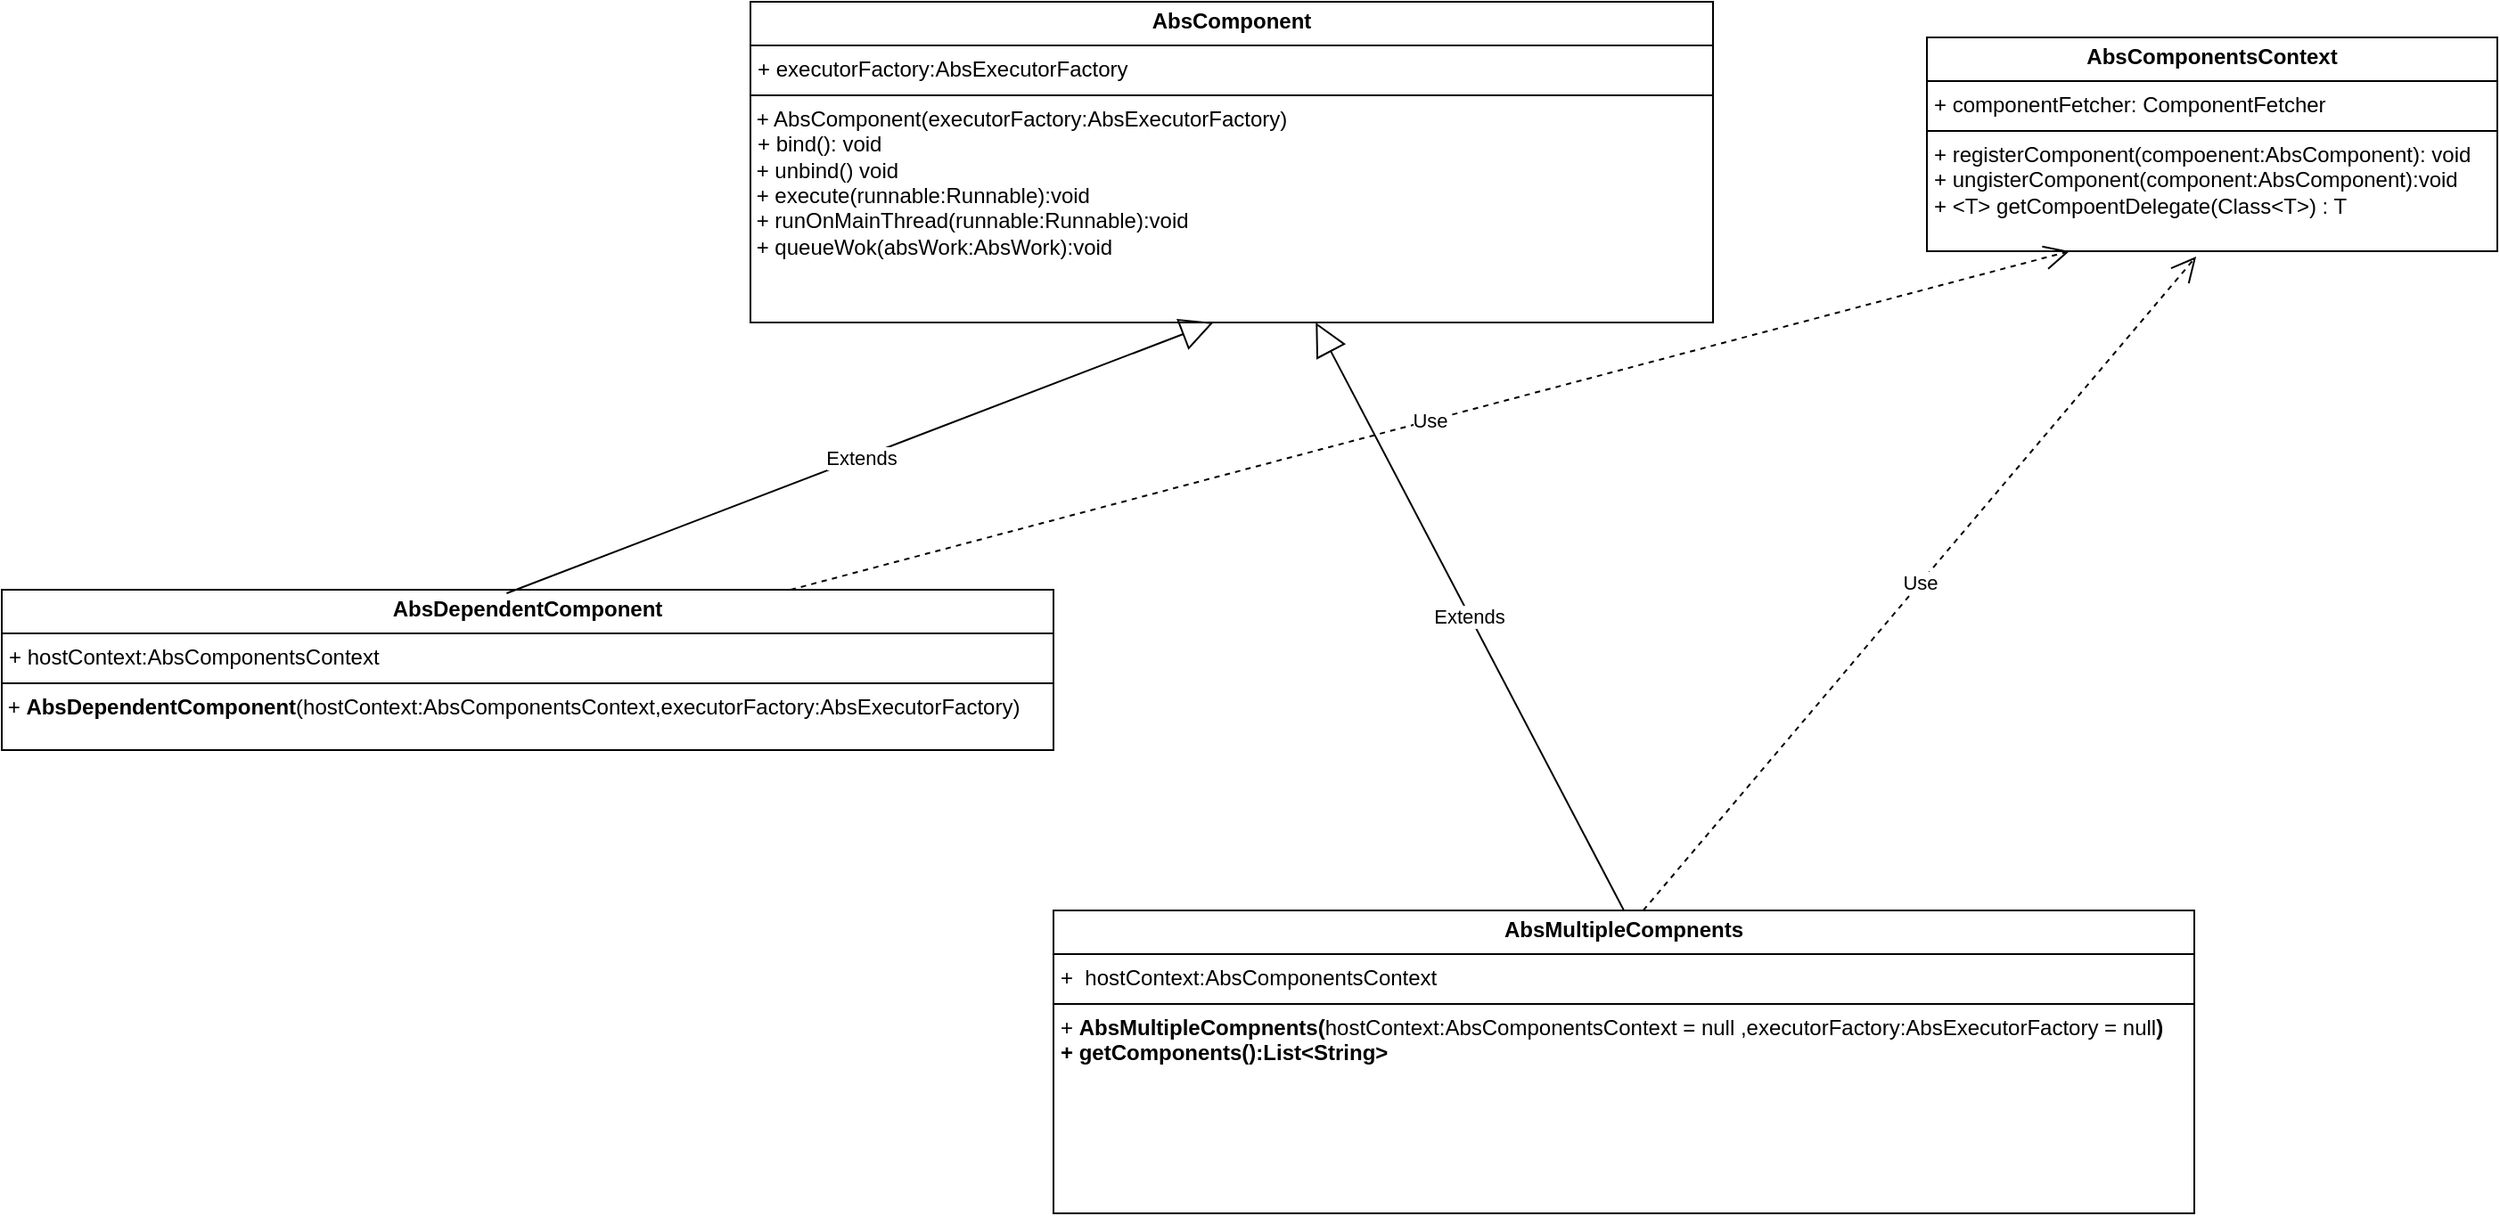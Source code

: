 <mxfile version="24.3.1" type="github">
  <diagram name="第 1 页" id="80joQyhOo5EZq3bWj2U3">
    <mxGraphModel dx="1678" dy="893" grid="1" gridSize="10" guides="1" tooltips="1" connect="1" arrows="1" fold="1" page="1" pageScale="1" pageWidth="1654" pageHeight="2336" math="0" shadow="0">
      <root>
        <mxCell id="0" />
        <mxCell id="1" parent="0" />
        <mxCell id="kex4DzC8fjRI16V1VYOr-6" value="&lt;p style=&quot;margin:0px;margin-top:4px;text-align:center;&quot;&gt;&lt;span style=&quot;font-weight: 700;&quot;&gt;AbsComponent&lt;/span&gt;&lt;br&gt;&lt;/p&gt;&lt;hr size=&quot;1&quot; style=&quot;border-style:solid;&quot;&gt;&lt;p style=&quot;margin:0px;margin-left:4px;&quot;&gt;&lt;span style=&quot;background-color: initial;&quot;&gt;+ executorFactory:&lt;/span&gt;&lt;span style=&quot;background-color: initial;&quot;&gt;AbsExecutorFactory&lt;/span&gt;&lt;br&gt;&lt;/p&gt;&lt;hr size=&quot;1&quot; style=&quot;border-style:solid;&quot;&gt;&lt;div&gt;&amp;nbsp;+ AbsComponent(executorFactory:AbsExecutorFactory)&lt;/div&gt;&lt;p style=&quot;margin:0px;margin-left:4px;&quot;&gt;+ bind(): void&lt;/p&gt;&lt;div&gt;&amp;nbsp;+ unbind() void&lt;/div&gt;&lt;div&gt;&amp;nbsp;+ execute(runnable:Runnable):void&lt;/div&gt;&lt;div&gt;&amp;nbsp;+ runOnMainThread(runnable:Runnable):void&lt;/div&gt;&lt;div&gt;&amp;nbsp;+ queueWok(absWork:AbsWork):void&lt;/div&gt;&lt;div&gt;&lt;br&gt;&lt;br&gt;&lt;/div&gt;" style="verticalAlign=top;align=left;overflow=fill;html=1;whiteSpace=wrap;" vertex="1" parent="1">
          <mxGeometry x="450" y="140" width="540" height="180" as="geometry" />
        </mxCell>
        <mxCell id="kex4DzC8fjRI16V1VYOr-7" value="&lt;p style=&quot;margin:0px;margin-top:4px;text-align:center;&quot;&gt;&lt;span style=&quot;font-weight: 700;&quot;&gt;AbsDependentComponent&lt;/span&gt;&lt;br&gt;&lt;/p&gt;&lt;hr size=&quot;1&quot; style=&quot;border-style:solid;&quot;&gt;&lt;p style=&quot;margin:0px;margin-left:4px;&quot;&gt;&lt;span style=&quot;background-color: initial; text-wrap: nowrap;&quot;&gt;+ hostContext:&lt;/span&gt;&lt;span style=&quot;background-color: initial;&quot;&gt;AbsComponentsContext&lt;/span&gt;&lt;/p&gt;&lt;hr size=&quot;1&quot; style=&quot;border-style:solid;&quot;&gt;&lt;div&gt;&amp;nbsp;+&amp;nbsp;&lt;span style=&quot;font-weight: 700; text-align: center;&quot;&gt;AbsDependentComponent&lt;/span&gt;(hostContext:AbsComponentsContext,executorFactory:AbsExecutorFactory)&lt;/div&gt;&lt;div&gt;&lt;br&gt;&lt;br&gt;&lt;/div&gt;" style="verticalAlign=top;align=left;overflow=fill;html=1;whiteSpace=wrap;" vertex="1" parent="1">
          <mxGeometry x="30" y="470" width="590" height="90" as="geometry" />
        </mxCell>
        <mxCell id="kex4DzC8fjRI16V1VYOr-8" value="Extends" style="endArrow=block;endSize=16;endFill=0;html=1;rounded=0;exitX=0.48;exitY=0.022;exitDx=0;exitDy=0;entryX=0.481;entryY=1;entryDx=0;entryDy=0;entryPerimeter=0;exitPerimeter=0;" edge="1" parent="1" source="kex4DzC8fjRI16V1VYOr-7" target="kex4DzC8fjRI16V1VYOr-6">
          <mxGeometry width="160" relative="1" as="geometry">
            <mxPoint x="372.02" y="451.08" as="sourcePoint" />
            <mxPoint x="367.98" y="300.0" as="targetPoint" />
          </mxGeometry>
        </mxCell>
        <mxCell id="kex4DzC8fjRI16V1VYOr-9" value="&lt;p style=&quot;margin:0px;margin-top:4px;text-align:center;&quot;&gt;&lt;b&gt;AbsComponentsContext&lt;/b&gt;&lt;/p&gt;&lt;hr size=&quot;1&quot; style=&quot;border-style:solid;&quot;&gt;&lt;p style=&quot;margin:0px;margin-left:4px;&quot;&gt;+ componentFetcher: ComponentFetcher&lt;/p&gt;&lt;hr size=&quot;1&quot; style=&quot;border-style:solid;&quot;&gt;&lt;p style=&quot;margin:0px;margin-left:4px;&quot;&gt;+ registerComponent(compoenent:AbsComponent): void&lt;/p&gt;&lt;p style=&quot;margin:0px;margin-left:4px;&quot;&gt;+ ungisterComponent(component:AbsComponent):void&lt;/p&gt;&lt;p style=&quot;margin:0px;margin-left:4px;&quot;&gt;+ &amp;lt;T&amp;gt; getCompoentDelegate(Class&amp;lt;T&amp;gt;) : T&lt;/p&gt;" style="verticalAlign=top;align=left;overflow=fill;html=1;whiteSpace=wrap;" vertex="1" parent="1">
          <mxGeometry x="1110" y="160" width="320" height="120" as="geometry" />
        </mxCell>
        <mxCell id="kex4DzC8fjRI16V1VYOr-10" value="&lt;p style=&quot;margin:0px;margin-top:4px;text-align:center;&quot;&gt;&lt;b&gt;AbsMultipleCompnents&lt;/b&gt;&lt;/p&gt;&lt;hr size=&quot;1&quot; style=&quot;border-style:solid;&quot;&gt;&lt;p style=&quot;margin:0px;margin-left:4px;&quot;&gt;+&amp;nbsp;&lt;span style=&quot;background-color: initial; text-wrap: nowrap;&quot;&gt;&amp;nbsp;hostContext:&lt;/span&gt;&lt;span style=&quot;background-color: initial;&quot;&gt;AbsComponentsContext&lt;/span&gt;&lt;/p&gt;&lt;hr size=&quot;1&quot; style=&quot;border-style:solid;&quot;&gt;&lt;p style=&quot;margin:0px;margin-left:4px;&quot;&gt;+&amp;nbsp;&lt;b style=&quot;background-color: initial; text-align: center;&quot;&gt;AbsMultipleCompnents(&lt;/b&gt;&lt;span style=&quot;background-color: initial;&quot;&gt;hostContext:AbsComponentsContext = null ,executorFactory:AbsExecutorFactory = null&lt;/span&gt;&lt;b style=&quot;background-color: initial; text-align: center;&quot;&gt;)&lt;/b&gt;&lt;/p&gt;&lt;p style=&quot;margin:0px;margin-left:4px;&quot;&gt;&lt;b style=&quot;background-color: initial; text-align: center;&quot;&gt;+ getComponents():List&amp;lt;String&amp;gt;&lt;/b&gt;&lt;/p&gt;" style="verticalAlign=top;align=left;overflow=fill;html=1;whiteSpace=wrap;" vertex="1" parent="1">
          <mxGeometry x="620" y="650" width="640" height="170" as="geometry" />
        </mxCell>
        <mxCell id="kex4DzC8fjRI16V1VYOr-11" value="Extends" style="endArrow=block;endSize=16;endFill=0;html=1;rounded=0;exitX=0.5;exitY=0;exitDx=0;exitDy=0;" edge="1" parent="1" source="kex4DzC8fjRI16V1VYOr-10" target="kex4DzC8fjRI16V1VYOr-6">
          <mxGeometry width="160" relative="1" as="geometry">
            <mxPoint x="850" y="494.5" as="sourcePoint" />
            <mxPoint x="1010" y="494.5" as="targetPoint" />
          </mxGeometry>
        </mxCell>
        <mxCell id="kex4DzC8fjRI16V1VYOr-12" value="Use" style="endArrow=open;endSize=12;dashed=1;html=1;rounded=0;entryX=0.472;entryY=1.025;entryDx=0;entryDy=0;entryPerimeter=0;exitX=0.517;exitY=0;exitDx=0;exitDy=0;exitPerimeter=0;" edge="1" parent="1" source="kex4DzC8fjRI16V1VYOr-10" target="kex4DzC8fjRI16V1VYOr-9">
          <mxGeometry width="160" relative="1" as="geometry">
            <mxPoint x="1000" y="540" as="sourcePoint" />
            <mxPoint x="1160" y="540" as="targetPoint" />
          </mxGeometry>
        </mxCell>
        <mxCell id="kex4DzC8fjRI16V1VYOr-13" value="Use" style="endArrow=open;endSize=12;dashed=1;html=1;rounded=0;entryX=0.25;entryY=1;entryDx=0;entryDy=0;exitX=0.75;exitY=0;exitDx=0;exitDy=0;" edge="1" parent="1" source="kex4DzC8fjRI16V1VYOr-7" target="kex4DzC8fjRI16V1VYOr-9">
          <mxGeometry width="160" relative="1" as="geometry">
            <mxPoint x="650" y="570" as="sourcePoint" />
            <mxPoint x="810" y="570" as="targetPoint" />
          </mxGeometry>
        </mxCell>
      </root>
    </mxGraphModel>
  </diagram>
</mxfile>
